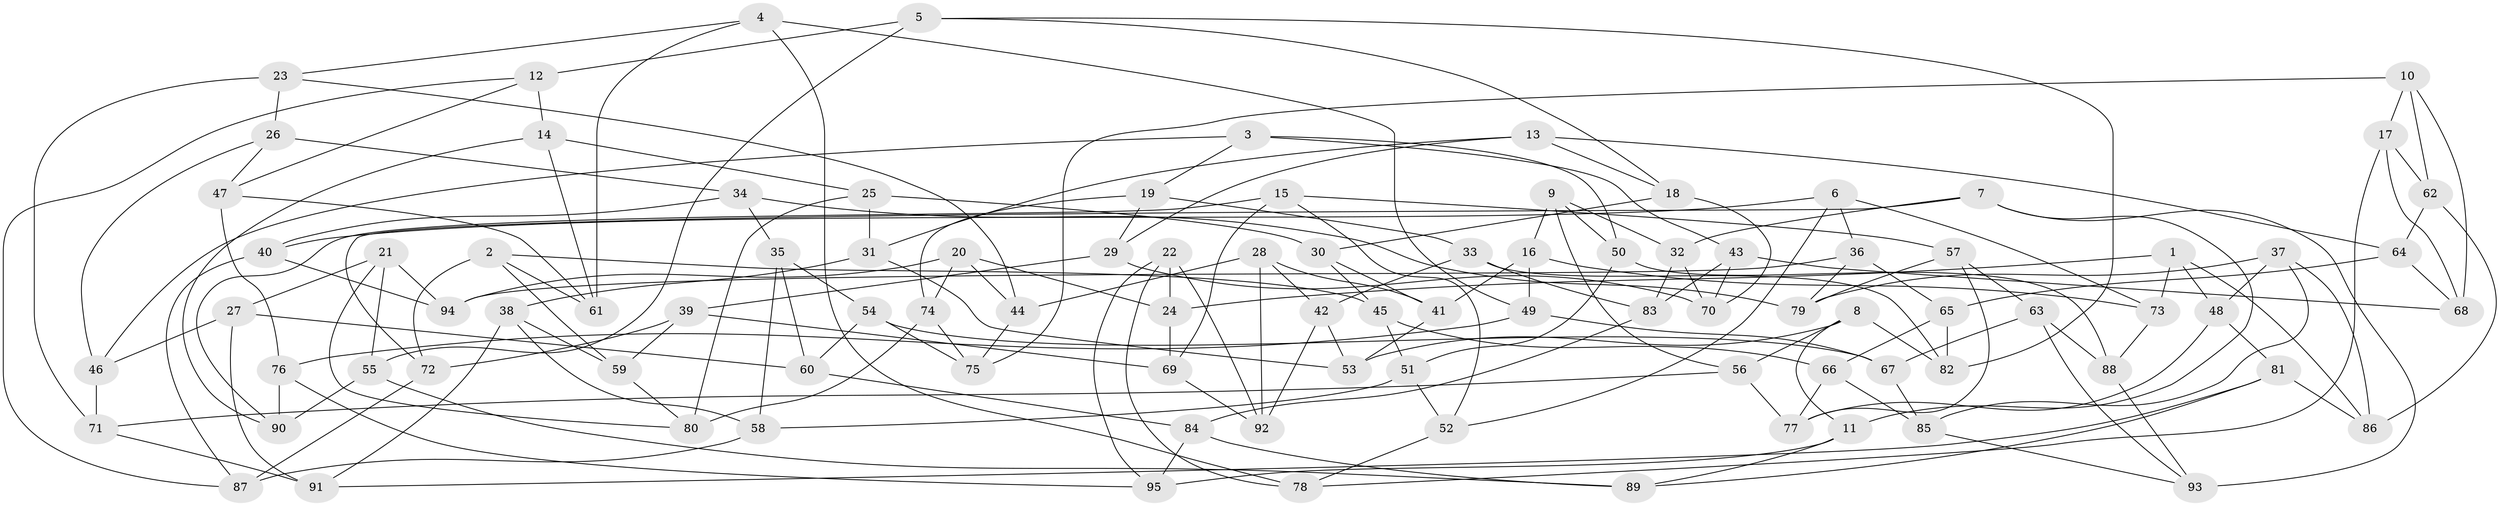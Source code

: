 // Generated by graph-tools (version 1.1) at 2025/56/03/09/25 04:56:28]
// undirected, 95 vertices, 190 edges
graph export_dot {
graph [start="1"]
  node [color=gray90,style=filled];
  1;
  2;
  3;
  4;
  5;
  6;
  7;
  8;
  9;
  10;
  11;
  12;
  13;
  14;
  15;
  16;
  17;
  18;
  19;
  20;
  21;
  22;
  23;
  24;
  25;
  26;
  27;
  28;
  29;
  30;
  31;
  32;
  33;
  34;
  35;
  36;
  37;
  38;
  39;
  40;
  41;
  42;
  43;
  44;
  45;
  46;
  47;
  48;
  49;
  50;
  51;
  52;
  53;
  54;
  55;
  56;
  57;
  58;
  59;
  60;
  61;
  62;
  63;
  64;
  65;
  66;
  67;
  68;
  69;
  70;
  71;
  72;
  73;
  74;
  75;
  76;
  77;
  78;
  79;
  80;
  81;
  82;
  83;
  84;
  85;
  86;
  87;
  88;
  89;
  90;
  91;
  92;
  93;
  94;
  95;
  1 -- 24;
  1 -- 73;
  1 -- 48;
  1 -- 86;
  2 -- 72;
  2 -- 59;
  2 -- 61;
  2 -- 45;
  3 -- 43;
  3 -- 19;
  3 -- 50;
  3 -- 46;
  4 -- 49;
  4 -- 61;
  4 -- 78;
  4 -- 23;
  5 -- 82;
  5 -- 12;
  5 -- 55;
  5 -- 18;
  6 -- 73;
  6 -- 40;
  6 -- 52;
  6 -- 36;
  7 -- 11;
  7 -- 72;
  7 -- 93;
  7 -- 32;
  8 -- 56;
  8 -- 53;
  8 -- 82;
  8 -- 11;
  9 -- 32;
  9 -- 56;
  9 -- 16;
  9 -- 50;
  10 -- 62;
  10 -- 68;
  10 -- 17;
  10 -- 75;
  11 -- 95;
  11 -- 89;
  12 -- 87;
  12 -- 47;
  12 -- 14;
  13 -- 31;
  13 -- 64;
  13 -- 29;
  13 -- 18;
  14 -- 61;
  14 -- 25;
  14 -- 90;
  15 -- 52;
  15 -- 57;
  15 -- 69;
  15 -- 90;
  16 -- 41;
  16 -- 73;
  16 -- 49;
  17 -- 62;
  17 -- 78;
  17 -- 68;
  18 -- 30;
  18 -- 70;
  19 -- 29;
  19 -- 74;
  19 -- 33;
  20 -- 24;
  20 -- 94;
  20 -- 74;
  20 -- 44;
  21 -- 94;
  21 -- 80;
  21 -- 55;
  21 -- 27;
  22 -- 24;
  22 -- 95;
  22 -- 78;
  22 -- 92;
  23 -- 44;
  23 -- 26;
  23 -- 71;
  24 -- 69;
  25 -- 31;
  25 -- 80;
  25 -- 30;
  26 -- 47;
  26 -- 46;
  26 -- 34;
  27 -- 60;
  27 -- 46;
  27 -- 91;
  28 -- 41;
  28 -- 92;
  28 -- 44;
  28 -- 42;
  29 -- 39;
  29 -- 70;
  30 -- 45;
  30 -- 41;
  31 -- 38;
  31 -- 53;
  32 -- 83;
  32 -- 70;
  33 -- 42;
  33 -- 83;
  33 -- 82;
  34 -- 40;
  34 -- 35;
  34 -- 79;
  35 -- 58;
  35 -- 54;
  35 -- 60;
  36 -- 94;
  36 -- 79;
  36 -- 65;
  37 -- 79;
  37 -- 48;
  37 -- 85;
  37 -- 86;
  38 -- 91;
  38 -- 58;
  38 -- 59;
  39 -- 69;
  39 -- 72;
  39 -- 59;
  40 -- 94;
  40 -- 87;
  41 -- 53;
  42 -- 92;
  42 -- 53;
  43 -- 70;
  43 -- 83;
  43 -- 68;
  44 -- 75;
  45 -- 66;
  45 -- 51;
  46 -- 71;
  47 -- 61;
  47 -- 76;
  48 -- 81;
  48 -- 77;
  49 -- 67;
  49 -- 76;
  50 -- 88;
  50 -- 51;
  51 -- 58;
  51 -- 52;
  52 -- 78;
  54 -- 67;
  54 -- 75;
  54 -- 60;
  55 -- 89;
  55 -- 90;
  56 -- 71;
  56 -- 77;
  57 -- 63;
  57 -- 77;
  57 -- 79;
  58 -- 87;
  59 -- 80;
  60 -- 84;
  62 -- 64;
  62 -- 86;
  63 -- 67;
  63 -- 88;
  63 -- 93;
  64 -- 68;
  64 -- 65;
  65 -- 82;
  65 -- 66;
  66 -- 85;
  66 -- 77;
  67 -- 85;
  69 -- 92;
  71 -- 91;
  72 -- 87;
  73 -- 88;
  74 -- 80;
  74 -- 75;
  76 -- 95;
  76 -- 90;
  81 -- 91;
  81 -- 86;
  81 -- 89;
  83 -- 84;
  84 -- 89;
  84 -- 95;
  85 -- 93;
  88 -- 93;
}
